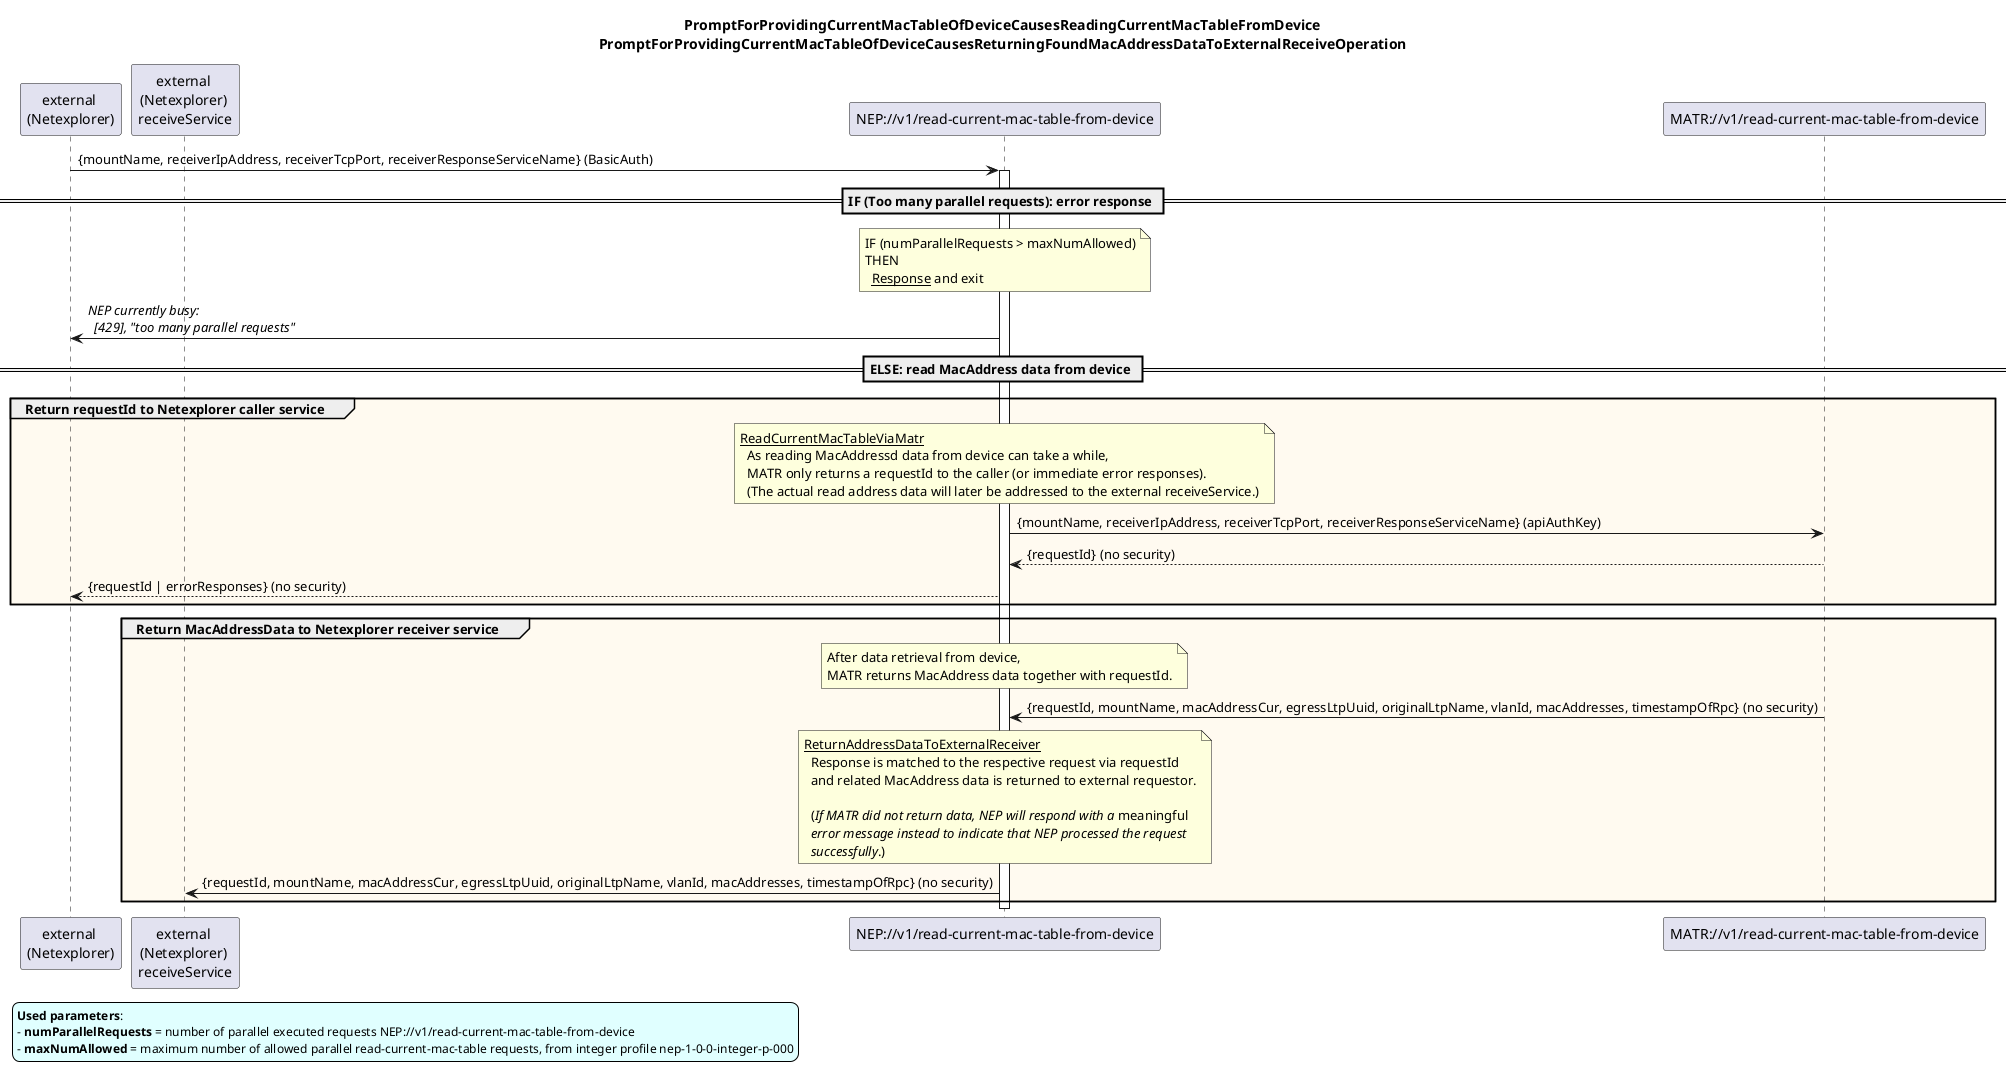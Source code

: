 @startuml 102_ReadCurrentMacTableFromDevice
skinparam responseMessageBelowArrow true
skinparam legendFontSize 12
skinparam LegendBackgroundColor #LightCyan


title 
  PromptForProvidingCurrentMacTableOfDeviceCausesReadingCurrentMacTableFromDevice
  PromptForProvidingCurrentMacTableOfDeviceCausesReturningFoundMacAddressDataToExternalReceiveOperation
end title

participant "external \n(Netexplorer)" as external
participant "external \n(Netexplorer) \nreceiveService" as receiver
participant "NEP://v1/read-current-mac-table-from-device" as nep
participant "MATR://v1/read-current-mac-table-from-device" as matr

external -> nep: {mountName, receiverIpAddress, receiverTcpPort, receiverResponseServiceName} (BasicAuth)
activate nep

== IF (Too many parallel requests): error response ==
note over nep
  IF (numParallelRequests > maxNumAllowed)
  THEN
    <u>Response</u> and exit
end note
nep -> external: <i>NEP currently busy:</i>\n<i>  [429], "too many parallel requests" </i>


'=============================================================================================================================
== ELSE: read MacAddress data from device ==
group #FFFAF0 Return requestId to Netexplorer caller service 

  note over nep
    <u>ReadCurrentMacTableViaMatr</u>
      As reading MacAddressd data from device can take a while,
      MATR only returns a requestId to the caller (or immediate error responses).
      (The actual read address data will later be addressed to the external receiveService.)
  end note
  nep -> matr: {mountName, receiverIpAddress, receiverTcpPort, receiverResponseServiceName} (apiAuthKey)
  matr --> nep: {requestId} (no security)
  nep --> external: {requestId | errorResponses} (no security)

end

'-----------------------------------------------------------------------------------------------------------------------------
group #FFFAF0 Return MacAddressData to Netexplorer receiver service
  note over nep
    After data retrieval from device, 
    MATR returns MacAddress data together with requestId.
  end note
  matr -> nep: {requestId, mountName, macAddressCur, egressLtpUuid, originalLtpName, vlanId, macAddresses, timestampOfRpc} (no security)

  note over nep
    <u>ReturnAddressDataToExternalReceiver</u>
      Response is matched to the respective request via requestId
      and related MacAddress data is returned to external requestor.

      (<i>If MATR did not return data, NEP will respond with a </i>meaningful 
      <i>error message instead to indicate that NEP processed the request</i>
      <i>successfully</i>.)
  end note
  nep -> receiver: {requestId, mountName, macAddressCur, egressLtpUuid, originalLtpName, vlanId, macAddresses, timestampOfRpc} (no security)
end

deactivate nep


legend left
<b>Used parameters</b>:
- <b>numParallelRequests</b> = number of parallel executed requests NEP://v1/read-current-mac-table-from-device
- <b>maxNumAllowed</b> = maximum number of allowed parallel read-current-mac-table requests, from integer profile nep-1-0-0-integer-p-000
endlegend

@enduml